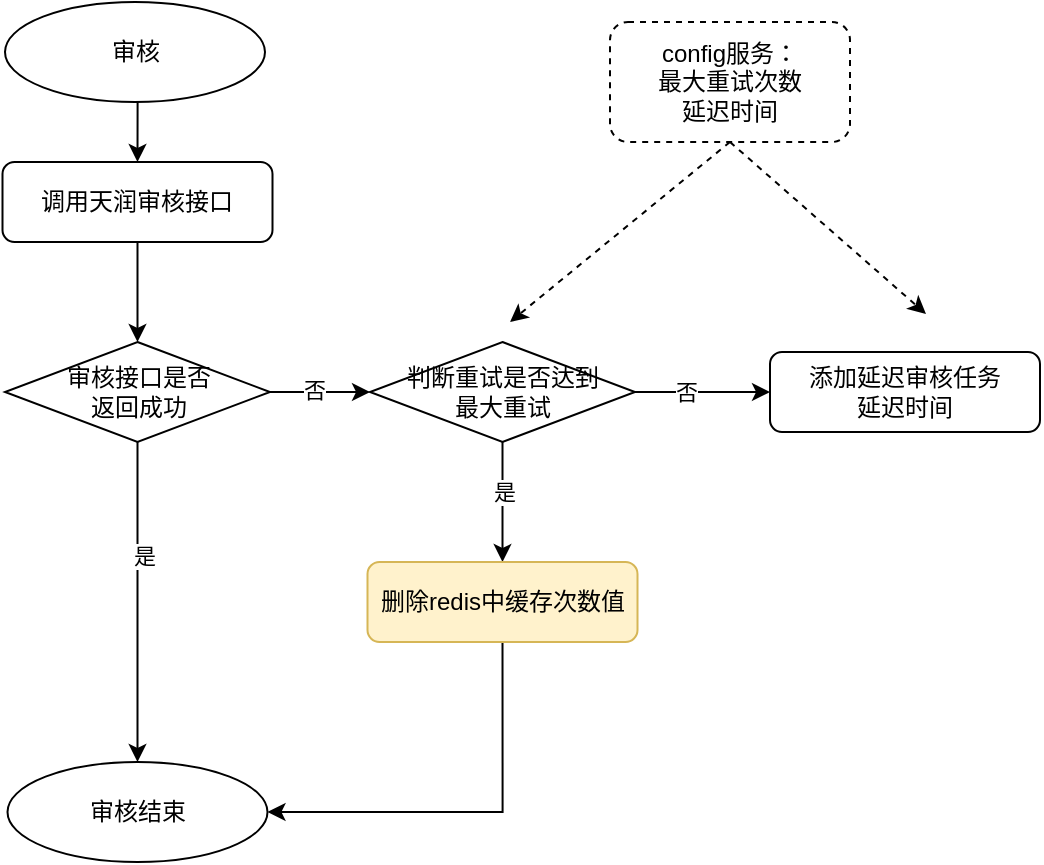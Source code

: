 <mxfile version="22.1.4" type="github">
  <diagram name="审核重试" id="AgkUoRc-dzkPZQeiKcTa">
    <mxGraphModel dx="1434" dy="765" grid="1" gridSize="10" guides="1" tooltips="1" connect="1" arrows="1" fold="1" page="1" pageScale="1" pageWidth="3300" pageHeight="4681" math="0" shadow="0">
      <root>
        <mxCell id="0" />
        <mxCell id="1" parent="0" />
        <mxCell id="GpKCRG93XBjSW0bGCPDM-13" style="edgeStyle=orthogonalEdgeStyle;rounded=0;orthogonalLoop=1;jettySize=auto;html=1;exitX=0.5;exitY=1;exitDx=0;exitDy=0;entryX=0.5;entryY=0;entryDx=0;entryDy=0;" edge="1" parent="1" source="GpKCRG93XBjSW0bGCPDM-1" target="GpKCRG93XBjSW0bGCPDM-2">
          <mxGeometry relative="1" as="geometry" />
        </mxCell>
        <mxCell id="GpKCRG93XBjSW0bGCPDM-1" value="审核" style="ellipse;whiteSpace=wrap;html=1;" vertex="1" parent="1">
          <mxGeometry x="447.5" y="40" width="130" height="50" as="geometry" />
        </mxCell>
        <mxCell id="GpKCRG93XBjSW0bGCPDM-14" style="edgeStyle=orthogonalEdgeStyle;rounded=0;orthogonalLoop=1;jettySize=auto;html=1;exitX=0.5;exitY=1;exitDx=0;exitDy=0;entryX=0.5;entryY=0;entryDx=0;entryDy=0;" edge="1" parent="1" source="GpKCRG93XBjSW0bGCPDM-2" target="GpKCRG93XBjSW0bGCPDM-3">
          <mxGeometry relative="1" as="geometry" />
        </mxCell>
        <mxCell id="GpKCRG93XBjSW0bGCPDM-2" value="调用天润审核接口" style="rounded=1;whiteSpace=wrap;html=1;" vertex="1" parent="1">
          <mxGeometry x="446.25" y="120" width="135" height="40" as="geometry" />
        </mxCell>
        <mxCell id="GpKCRG93XBjSW0bGCPDM-11" style="edgeStyle=orthogonalEdgeStyle;rounded=0;orthogonalLoop=1;jettySize=auto;html=1;exitX=1;exitY=0.5;exitDx=0;exitDy=0;entryX=0;entryY=0.5;entryDx=0;entryDy=0;" edge="1" parent="1" source="GpKCRG93XBjSW0bGCPDM-3" target="GpKCRG93XBjSW0bGCPDM-4">
          <mxGeometry relative="1" as="geometry" />
        </mxCell>
        <mxCell id="GpKCRG93XBjSW0bGCPDM-17" value="否" style="edgeLabel;html=1;align=center;verticalAlign=middle;resizable=0;points=[];" vertex="1" connectable="0" parent="GpKCRG93XBjSW0bGCPDM-11">
          <mxGeometry x="-0.12" y="1" relative="1" as="geometry">
            <mxPoint as="offset" />
          </mxGeometry>
        </mxCell>
        <mxCell id="GpKCRG93XBjSW0bGCPDM-12" style="edgeStyle=orthogonalEdgeStyle;rounded=0;orthogonalLoop=1;jettySize=auto;html=1;exitX=0.5;exitY=1;exitDx=0;exitDy=0;entryX=0.5;entryY=0;entryDx=0;entryDy=0;" edge="1" parent="1" source="GpKCRG93XBjSW0bGCPDM-3" target="GpKCRG93XBjSW0bGCPDM-7">
          <mxGeometry relative="1" as="geometry" />
        </mxCell>
        <mxCell id="GpKCRG93XBjSW0bGCPDM-16" value="是" style="edgeLabel;html=1;align=center;verticalAlign=middle;resizable=0;points=[];" vertex="1" connectable="0" parent="GpKCRG93XBjSW0bGCPDM-12">
          <mxGeometry x="-0.287" y="3" relative="1" as="geometry">
            <mxPoint as="offset" />
          </mxGeometry>
        </mxCell>
        <mxCell id="GpKCRG93XBjSW0bGCPDM-3" value="审核接口是否&lt;br&gt;返回成功" style="rhombus;whiteSpace=wrap;html=1;" vertex="1" parent="1">
          <mxGeometry x="447.5" y="210" width="132.5" height="50" as="geometry" />
        </mxCell>
        <mxCell id="GpKCRG93XBjSW0bGCPDM-8" style="edgeStyle=orthogonalEdgeStyle;rounded=0;orthogonalLoop=1;jettySize=auto;html=1;exitX=0.5;exitY=1;exitDx=0;exitDy=0;" edge="1" parent="1" source="GpKCRG93XBjSW0bGCPDM-4" target="GpKCRG93XBjSW0bGCPDM-5">
          <mxGeometry relative="1" as="geometry" />
        </mxCell>
        <mxCell id="GpKCRG93XBjSW0bGCPDM-18" value="是" style="edgeLabel;html=1;align=center;verticalAlign=middle;resizable=0;points=[];" vertex="1" connectable="0" parent="GpKCRG93XBjSW0bGCPDM-8">
          <mxGeometry x="-0.167" relative="1" as="geometry">
            <mxPoint as="offset" />
          </mxGeometry>
        </mxCell>
        <mxCell id="GpKCRG93XBjSW0bGCPDM-10" style="edgeStyle=orthogonalEdgeStyle;rounded=0;orthogonalLoop=1;jettySize=auto;html=1;exitX=1;exitY=0.5;exitDx=0;exitDy=0;entryX=0;entryY=0.5;entryDx=0;entryDy=0;" edge="1" parent="1" source="GpKCRG93XBjSW0bGCPDM-4" target="GpKCRG93XBjSW0bGCPDM-6">
          <mxGeometry relative="1" as="geometry" />
        </mxCell>
        <mxCell id="GpKCRG93XBjSW0bGCPDM-19" value="否" style="edgeLabel;html=1;align=center;verticalAlign=middle;resizable=0;points=[];" vertex="1" connectable="0" parent="GpKCRG93XBjSW0bGCPDM-10">
          <mxGeometry x="-0.244" relative="1" as="geometry">
            <mxPoint as="offset" />
          </mxGeometry>
        </mxCell>
        <mxCell id="GpKCRG93XBjSW0bGCPDM-4" value="判断重试是否达到&lt;br&gt;最大重试" style="rhombus;whiteSpace=wrap;html=1;" vertex="1" parent="1">
          <mxGeometry x="630" y="210" width="132.5" height="50" as="geometry" />
        </mxCell>
        <mxCell id="GpKCRG93XBjSW0bGCPDM-9" style="edgeStyle=orthogonalEdgeStyle;rounded=0;orthogonalLoop=1;jettySize=auto;html=1;exitX=0.5;exitY=1;exitDx=0;exitDy=0;entryX=1;entryY=0.5;entryDx=0;entryDy=0;" edge="1" parent="1" source="GpKCRG93XBjSW0bGCPDM-5" target="GpKCRG93XBjSW0bGCPDM-7">
          <mxGeometry relative="1" as="geometry" />
        </mxCell>
        <mxCell id="GpKCRG93XBjSW0bGCPDM-5" value="删除redis中缓存次数值" style="rounded=1;whiteSpace=wrap;html=1;fillColor=#fff2cc;strokeColor=#d6b656;" vertex="1" parent="1">
          <mxGeometry x="628.75" y="320" width="135" height="40" as="geometry" />
        </mxCell>
        <mxCell id="GpKCRG93XBjSW0bGCPDM-6" value="添加延迟审核任务&lt;br&gt;延迟时间" style="rounded=1;whiteSpace=wrap;html=1;" vertex="1" parent="1">
          <mxGeometry x="830" y="215" width="135" height="40" as="geometry" />
        </mxCell>
        <mxCell id="GpKCRG93XBjSW0bGCPDM-7" value="审核结束" style="ellipse;whiteSpace=wrap;html=1;" vertex="1" parent="1">
          <mxGeometry x="448.75" y="420" width="130" height="50" as="geometry" />
        </mxCell>
        <mxCell id="GpKCRG93XBjSW0bGCPDM-15" value="config服务：&lt;br&gt;最大重试次数&lt;br&gt;延迟时间" style="rounded=1;whiteSpace=wrap;html=1;dashed=1;" vertex="1" parent="1">
          <mxGeometry x="750" y="50" width="120" height="60" as="geometry" />
        </mxCell>
        <mxCell id="GpKCRG93XBjSW0bGCPDM-21" value="" style="endArrow=classic;html=1;rounded=0;dashed=1;" edge="1" parent="1">
          <mxGeometry width="50" height="50" relative="1" as="geometry">
            <mxPoint x="810" y="110" as="sourcePoint" />
            <mxPoint x="700" y="200" as="targetPoint" />
          </mxGeometry>
        </mxCell>
        <mxCell id="GpKCRG93XBjSW0bGCPDM-22" value="" style="endArrow=classic;html=1;rounded=0;exitX=0.5;exitY=1;exitDx=0;exitDy=0;dashed=1;" edge="1" parent="1" source="GpKCRG93XBjSW0bGCPDM-15">
          <mxGeometry width="50" height="50" relative="1" as="geometry">
            <mxPoint x="820" y="120" as="sourcePoint" />
            <mxPoint x="908" y="196" as="targetPoint" />
          </mxGeometry>
        </mxCell>
      </root>
    </mxGraphModel>
  </diagram>
</mxfile>
